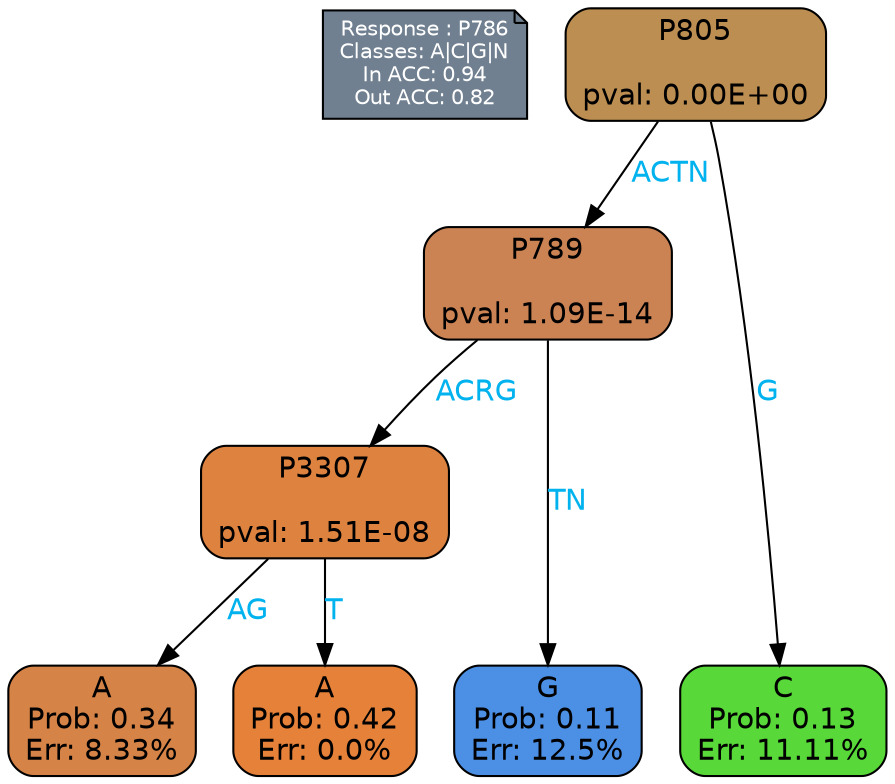 digraph Tree {
node [shape=box, style="filled, rounded", color="black", fontname=helvetica] ;
graph [ranksep=equally, splines=polylines, bgcolor=transparent, dpi=600] ;
edge [fontname=helvetica] ;
LEGEND [label="Response : P786
Classes: A|C|G|N
In ACC: 0.94
Out ACC: 0.82
",shape=note,align=left,style=filled,fillcolor="slategray",fontcolor="white",fontsize=10];1 [label="P805

pval: 0.00E+00", fillcolor="#bd8e51"] ;
2 [label="P789

pval: 1.09E-14", fillcolor="#cb8354"] ;
3 [label="P3307

pval: 1.51E-08", fillcolor="#de823f"] ;
4 [label="A
Prob: 0.34
Err: 8.33%", fillcolor="#d68347"] ;
5 [label="A
Prob: 0.42
Err: 0.0%", fillcolor="#e58139"] ;
6 [label="G
Prob: 0.11
Err: 12.5%", fillcolor="#4c90e5"] ;
7 [label="C
Prob: 0.13
Err: 11.11%", fillcolor="#58d939"] ;
1 -> 2 [label="ACTN",fontcolor=deepskyblue2] ;
1 -> 7 [label="G",fontcolor=deepskyblue2] ;
2 -> 3 [label="ACRG",fontcolor=deepskyblue2] ;
2 -> 6 [label="TN",fontcolor=deepskyblue2] ;
3 -> 4 [label="AG",fontcolor=deepskyblue2] ;
3 -> 5 [label="T",fontcolor=deepskyblue2] ;
{rank = same; 4;5;6;7;}{rank = same; LEGEND;1;}}